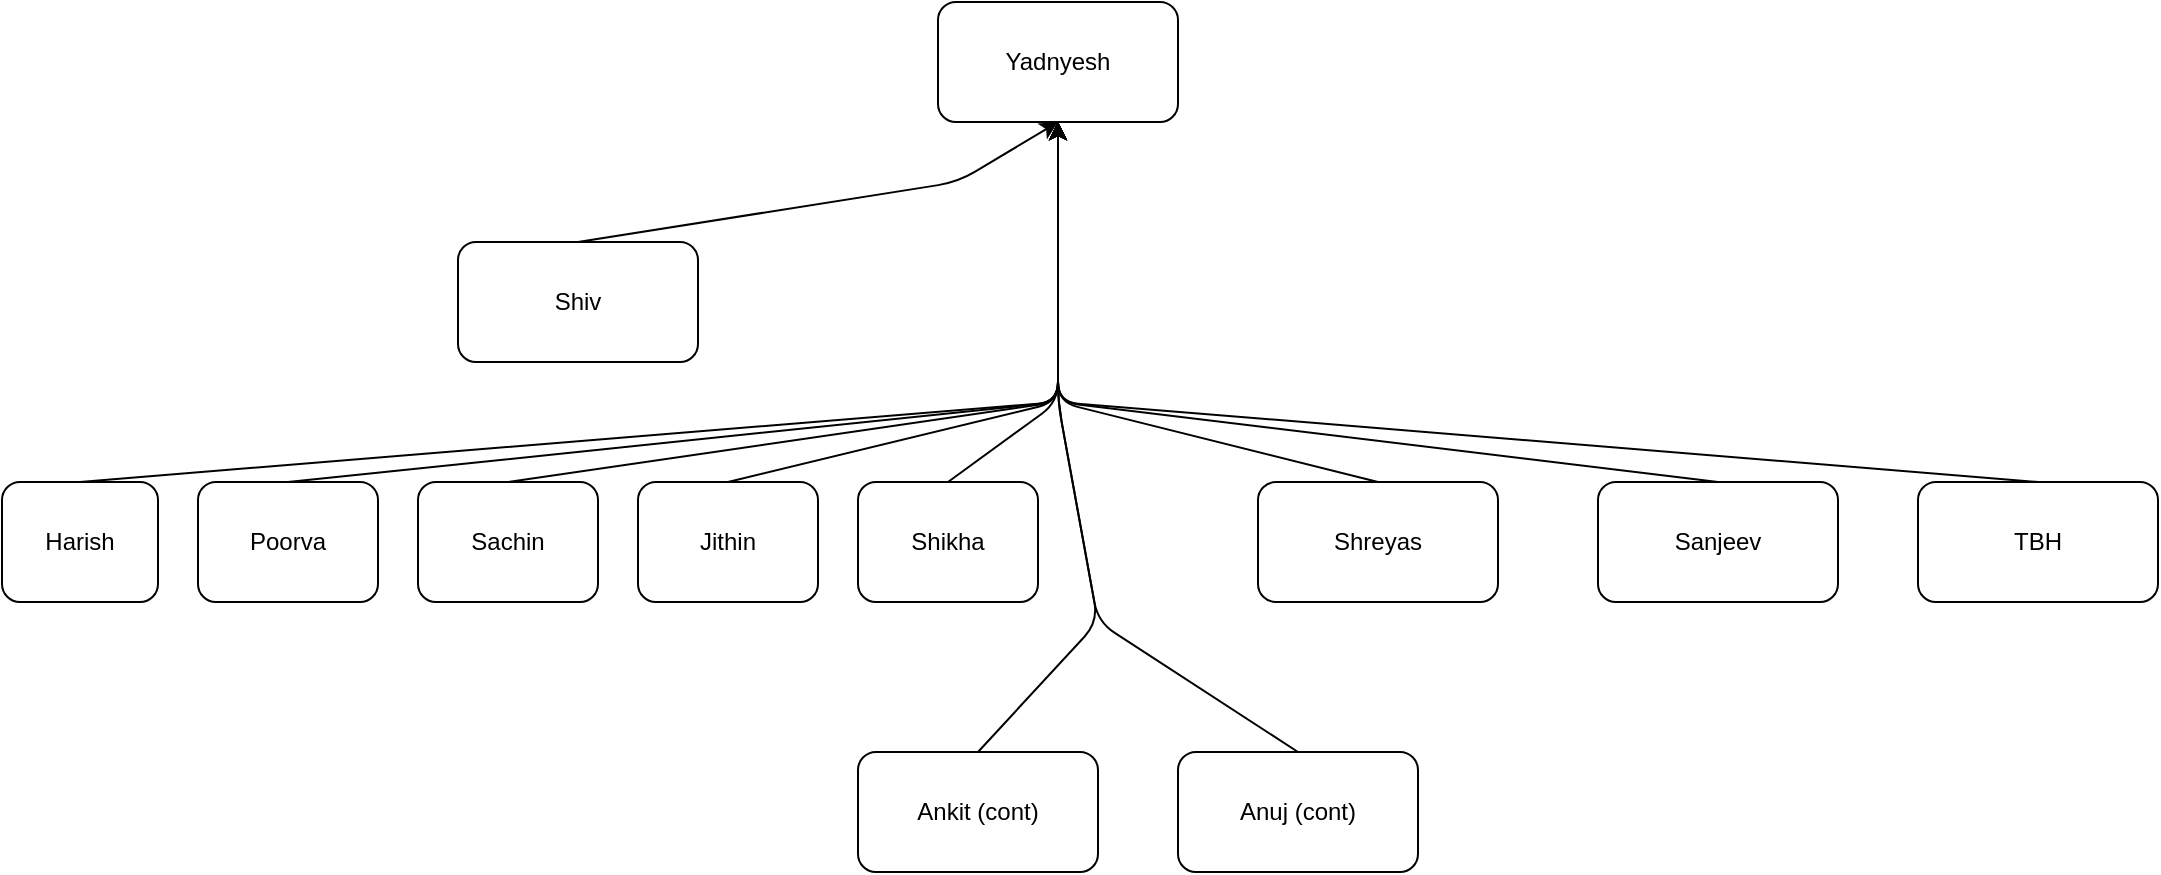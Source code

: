 <mxfile>
    <diagram id="UOdZfkW43orpIgCm4xVj" name="Page-1">
        <mxGraphModel dx="1446" dy="1007" grid="1" gridSize="10" guides="1" tooltips="1" connect="1" arrows="1" fold="1" page="1" pageScale="1" pageWidth="1169" pageHeight="827" math="0" shadow="0">
            <root>
                <mxCell id="0"/>
                <mxCell id="1" parent="0"/>
                <mxCell id="2" value="Yadnyesh" style="rounded=1;whiteSpace=wrap;html=1;" vertex="1" parent="1">
                    <mxGeometry x="518" y="120" width="120" height="60" as="geometry"/>
                </mxCell>
                <mxCell id="13" style="edgeStyle=none;html=1;exitX=0.5;exitY=0;exitDx=0;exitDy=0;entryX=0.5;entryY=1;entryDx=0;entryDy=0;" edge="1" parent="1" source="3" target="2">
                    <mxGeometry relative="1" as="geometry">
                        <Array as="points">
                            <mxPoint x="528" y="210"/>
                        </Array>
                    </mxGeometry>
                </mxCell>
                <mxCell id="3" value="Shiv" style="rounded=1;whiteSpace=wrap;html=1;" vertex="1" parent="1">
                    <mxGeometry x="278" y="240" width="120" height="60" as="geometry"/>
                </mxCell>
                <mxCell id="15" style="edgeStyle=none;html=1;exitX=0.5;exitY=0;exitDx=0;exitDy=0;entryX=0.5;entryY=1;entryDx=0;entryDy=0;" edge="1" parent="1" source="4" target="2">
                    <mxGeometry relative="1" as="geometry">
                        <Array as="points">
                            <mxPoint x="578" y="320"/>
                        </Array>
                    </mxGeometry>
                </mxCell>
                <mxCell id="4" value="Harish" style="rounded=1;whiteSpace=wrap;html=1;" vertex="1" parent="1">
                    <mxGeometry x="50" y="360" width="78" height="60" as="geometry"/>
                </mxCell>
                <mxCell id="24" style="edgeStyle=none;html=1;exitX=0.5;exitY=0;exitDx=0;exitDy=0;entryX=0.5;entryY=1;entryDx=0;entryDy=0;" edge="1" parent="1" source="5" target="2">
                    <mxGeometry relative="1" as="geometry">
                        <Array as="points">
                            <mxPoint x="578" y="320"/>
                        </Array>
                    </mxGeometry>
                </mxCell>
                <mxCell id="5" value="Shreyas" style="rounded=1;whiteSpace=wrap;html=1;" vertex="1" parent="1">
                    <mxGeometry x="678" y="360" width="120" height="60" as="geometry"/>
                </mxCell>
                <mxCell id="17" style="edgeStyle=none;html=1;exitX=0.5;exitY=0;exitDx=0;exitDy=0;" edge="1" parent="1" source="6">
                    <mxGeometry relative="1" as="geometry">
                        <mxPoint x="578" y="180" as="targetPoint"/>
                        <Array as="points">
                            <mxPoint x="578" y="320"/>
                        </Array>
                    </mxGeometry>
                </mxCell>
                <mxCell id="6" value="Poorva" style="rounded=1;whiteSpace=wrap;html=1;" vertex="1" parent="1">
                    <mxGeometry x="148" y="360" width="90" height="60" as="geometry"/>
                </mxCell>
                <mxCell id="19" style="edgeStyle=none;html=1;exitX=0.5;exitY=0;exitDx=0;exitDy=0;entryX=0.5;entryY=1;entryDx=0;entryDy=0;" edge="1" parent="1" source="7" target="2">
                    <mxGeometry relative="1" as="geometry">
                        <Array as="points">
                            <mxPoint x="578" y="320"/>
                        </Array>
                    </mxGeometry>
                </mxCell>
                <mxCell id="7" value="Sachin" style="rounded=1;whiteSpace=wrap;html=1;" vertex="1" parent="1">
                    <mxGeometry x="258" y="360" width="90" height="60" as="geometry"/>
                </mxCell>
                <mxCell id="26" style="edgeStyle=none;html=1;exitX=0.5;exitY=0;exitDx=0;exitDy=0;" edge="1" parent="1" source="20" target="2">
                    <mxGeometry relative="1" as="geometry">
                        <Array as="points">
                            <mxPoint x="578" y="320"/>
                        </Array>
                    </mxGeometry>
                </mxCell>
                <mxCell id="20" value="Sanjeev" style="rounded=1;whiteSpace=wrap;html=1;" vertex="1" parent="1">
                    <mxGeometry x="848" y="360" width="120" height="60" as="geometry"/>
                </mxCell>
                <mxCell id="30" style="edgeStyle=none;html=1;exitX=0.5;exitY=0;exitDx=0;exitDy=0;" edge="1" parent="1" source="21">
                    <mxGeometry relative="1" as="geometry">
                        <mxPoint x="578" y="180" as="targetPoint"/>
                        <Array as="points">
                            <mxPoint x="578" y="320"/>
                        </Array>
                    </mxGeometry>
                </mxCell>
                <mxCell id="21" value="TBH" style="rounded=1;whiteSpace=wrap;html=1;" vertex="1" parent="1">
                    <mxGeometry x="1008" y="360" width="120" height="60" as="geometry"/>
                </mxCell>
                <mxCell id="35" style="edgeStyle=none;html=1;exitX=0.5;exitY=0;exitDx=0;exitDy=0;" edge="1" parent="1" source="22">
                    <mxGeometry relative="1" as="geometry">
                        <mxPoint x="578" y="180" as="targetPoint"/>
                        <Array as="points">
                            <mxPoint x="598" y="430"/>
                            <mxPoint x="578" y="320"/>
                        </Array>
                    </mxGeometry>
                </mxCell>
                <mxCell id="22" value="Anuj (cont)" style="rounded=1;whiteSpace=wrap;html=1;" vertex="1" parent="1">
                    <mxGeometry x="638" y="495" width="120" height="60" as="geometry"/>
                </mxCell>
                <mxCell id="33" style="edgeStyle=none;html=1;exitX=0.5;exitY=0;exitDx=0;exitDy=0;entryX=0.5;entryY=1;entryDx=0;entryDy=0;" edge="1" parent="1" source="31" target="2">
                    <mxGeometry relative="1" as="geometry">
                        <Array as="points">
                            <mxPoint x="598" y="430"/>
                            <mxPoint x="578" y="320"/>
                        </Array>
                    </mxGeometry>
                </mxCell>
                <mxCell id="31" value="Ankit (cont)" style="rounded=1;whiteSpace=wrap;html=1;" vertex="1" parent="1">
                    <mxGeometry x="478" y="495" width="120" height="60" as="geometry"/>
                </mxCell>
                <mxCell id="38" style="edgeStyle=none;html=1;exitX=0.5;exitY=0;exitDx=0;exitDy=0;" edge="1" parent="1" source="36">
                    <mxGeometry relative="1" as="geometry">
                        <mxPoint x="578" y="180" as="targetPoint"/>
                        <Array as="points">
                            <mxPoint x="578" y="320"/>
                        </Array>
                    </mxGeometry>
                </mxCell>
                <mxCell id="36" value="Jithin" style="rounded=1;whiteSpace=wrap;html=1;" vertex="1" parent="1">
                    <mxGeometry x="368" y="360" width="90" height="60" as="geometry"/>
                </mxCell>
                <mxCell id="41" style="edgeStyle=none;html=1;exitX=0.5;exitY=0;exitDx=0;exitDy=0;entryX=0.5;entryY=1;entryDx=0;entryDy=0;" edge="1" parent="1" source="39" target="2">
                    <mxGeometry relative="1" as="geometry">
                        <Array as="points">
                            <mxPoint x="578" y="320"/>
                        </Array>
                    </mxGeometry>
                </mxCell>
                <mxCell id="39" value="Shikha" style="rounded=1;whiteSpace=wrap;html=1;" vertex="1" parent="1">
                    <mxGeometry x="478" y="360" width="90" height="60" as="geometry"/>
                </mxCell>
            </root>
        </mxGraphModel>
    </diagram>
</mxfile>